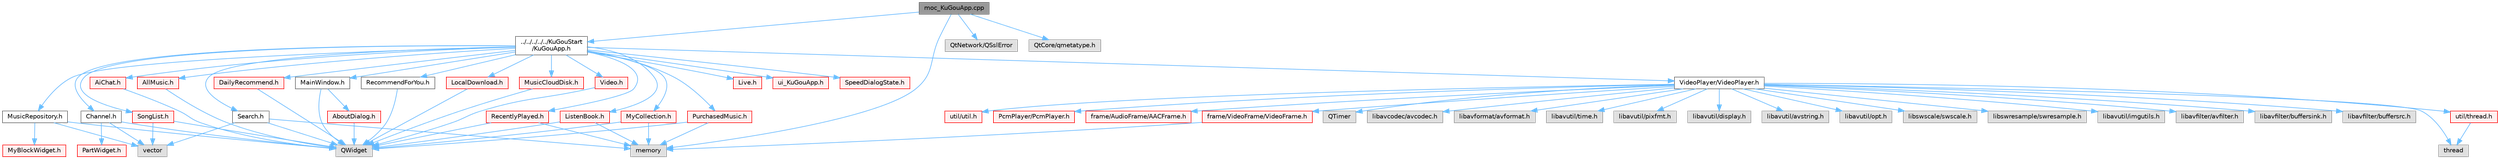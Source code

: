 digraph "moc_KuGouApp.cpp"
{
 // LATEX_PDF_SIZE
  bgcolor="transparent";
  edge [fontname=Helvetica,fontsize=10,labelfontname=Helvetica,labelfontsize=10];
  node [fontname=Helvetica,fontsize=10,shape=box,height=0.2,width=0.4];
  Node1 [id="Node000001",label="moc_KuGouApp.cpp",height=0.2,width=0.4,color="gray40", fillcolor="grey60", style="filled", fontcolor="black",tooltip=" "];
  Node1 -> Node2 [id="edge1_Node000001_Node000002",color="steelblue1",style="solid",tooltip=" "];
  Node2 [id="Node000002",label="../../../../../KuGouStart\l/KuGouApp.h",height=0.2,width=0.4,color="grey40", fillcolor="white", style="filled",URL="$_ku_gou_app_8h.html",tooltip="酷狗音乐应用主窗口的头文件，定义 KuGouApp 类"];
  Node2 -> Node3 [id="edge2_Node000002_Node000003",color="steelblue1",style="solid",tooltip=" "];
  Node3 [id="Node000003",label="MainWindow.h",height=0.2,width=0.4,color="grey40", fillcolor="white", style="filled",URL="$_main_window_8h.html",tooltip="定义 MainWindow 类，提供主窗口功能和交互"];
  Node3 -> Node4 [id="edge3_Node000003_Node000004",color="steelblue1",style="solid",tooltip=" "];
  Node4 [id="Node000004",label="QWidget",height=0.2,width=0.4,color="grey60", fillcolor="#E0E0E0", style="filled",tooltip=" "];
  Node3 -> Node5 [id="edge4_Node000003_Node000005",color="steelblue1",style="solid",tooltip=" "];
  Node5 [id="Node000005",label="AboutDialog.h",height=0.2,width=0.4,color="red", fillcolor="#FFF0F0", style="filled",URL="$_about_dialog_8h.html",tooltip="定义 AboutDialog 类，提供关于对话框功能"];
  Node5 -> Node4 [id="edge5_Node000005_Node000004",color="steelblue1",style="solid",tooltip=" "];
  Node2 -> Node9 [id="edge6_Node000002_Node000009",color="steelblue1",style="solid",tooltip=" "];
  Node9 [id="Node000009",label="VideoPlayer/VideoPlayer.h",height=0.2,width=0.4,color="grey40", fillcolor="white", style="filled",URL="$_video_player_8h.html",tooltip=" "];
  Node9 -> Node10 [id="edge7_Node000009_Node000010",color="steelblue1",style="solid",tooltip=" "];
  Node10 [id="Node000010",label="QTimer",height=0.2,width=0.4,color="grey60", fillcolor="#E0E0E0", style="filled",tooltip=" "];
  Node9 -> Node11 [id="edge8_Node000009_Node000011",color="steelblue1",style="solid",tooltip=" "];
  Node11 [id="Node000011",label="thread",height=0.2,width=0.4,color="grey60", fillcolor="#E0E0E0", style="filled",tooltip=" "];
  Node9 -> Node12 [id="edge9_Node000009_Node000012",color="steelblue1",style="solid",tooltip=" "];
  Node12 [id="Node000012",label="libavcodec/avcodec.h",height=0.2,width=0.4,color="grey60", fillcolor="#E0E0E0", style="filled",tooltip=" "];
  Node9 -> Node13 [id="edge10_Node000009_Node000013",color="steelblue1",style="solid",tooltip=" "];
  Node13 [id="Node000013",label="libavformat/avformat.h",height=0.2,width=0.4,color="grey60", fillcolor="#E0E0E0", style="filled",tooltip=" "];
  Node9 -> Node14 [id="edge11_Node000009_Node000014",color="steelblue1",style="solid",tooltip=" "];
  Node14 [id="Node000014",label="libavutil/time.h",height=0.2,width=0.4,color="grey60", fillcolor="#E0E0E0", style="filled",tooltip=" "];
  Node9 -> Node15 [id="edge12_Node000009_Node000015",color="steelblue1",style="solid",tooltip=" "];
  Node15 [id="Node000015",label="libavutil/pixfmt.h",height=0.2,width=0.4,color="grey60", fillcolor="#E0E0E0", style="filled",tooltip=" "];
  Node9 -> Node16 [id="edge13_Node000009_Node000016",color="steelblue1",style="solid",tooltip=" "];
  Node16 [id="Node000016",label="libavutil/display.h",height=0.2,width=0.4,color="grey60", fillcolor="#E0E0E0", style="filled",tooltip=" "];
  Node9 -> Node17 [id="edge14_Node000009_Node000017",color="steelblue1",style="solid",tooltip=" "];
  Node17 [id="Node000017",label="libavutil/avstring.h",height=0.2,width=0.4,color="grey60", fillcolor="#E0E0E0", style="filled",tooltip=" "];
  Node9 -> Node18 [id="edge15_Node000009_Node000018",color="steelblue1",style="solid",tooltip=" "];
  Node18 [id="Node000018",label="libavutil/opt.h",height=0.2,width=0.4,color="grey60", fillcolor="#E0E0E0", style="filled",tooltip=" "];
  Node9 -> Node19 [id="edge16_Node000009_Node000019",color="steelblue1",style="solid",tooltip=" "];
  Node19 [id="Node000019",label="libswscale/swscale.h",height=0.2,width=0.4,color="grey60", fillcolor="#E0E0E0", style="filled",tooltip=" "];
  Node9 -> Node20 [id="edge17_Node000009_Node000020",color="steelblue1",style="solid",tooltip=" "];
  Node20 [id="Node000020",label="libswresample/swresample.h",height=0.2,width=0.4,color="grey60", fillcolor="#E0E0E0", style="filled",tooltip=" "];
  Node9 -> Node21 [id="edge18_Node000009_Node000021",color="steelblue1",style="solid",tooltip=" "];
  Node21 [id="Node000021",label="libavutil/imgutils.h",height=0.2,width=0.4,color="grey60", fillcolor="#E0E0E0", style="filled",tooltip=" "];
  Node9 -> Node22 [id="edge19_Node000009_Node000022",color="steelblue1",style="solid",tooltip=" "];
  Node22 [id="Node000022",label="libavfilter/avfilter.h",height=0.2,width=0.4,color="grey60", fillcolor="#E0E0E0", style="filled",tooltip=" "];
  Node9 -> Node23 [id="edge20_Node000009_Node000023",color="steelblue1",style="solid",tooltip=" "];
  Node23 [id="Node000023",label="libavfilter/buffersink.h",height=0.2,width=0.4,color="grey60", fillcolor="#E0E0E0", style="filled",tooltip=" "];
  Node9 -> Node24 [id="edge21_Node000009_Node000024",color="steelblue1",style="solid",tooltip=" "];
  Node24 [id="Node000024",label="libavfilter/buffersrc.h",height=0.2,width=0.4,color="grey60", fillcolor="#E0E0E0", style="filled",tooltip=" "];
  Node9 -> Node25 [id="edge22_Node000009_Node000025",color="steelblue1",style="solid",tooltip=" "];
  Node25 [id="Node000025",label="util/util.h",height=0.2,width=0.4,color="red", fillcolor="#FFF0F0", style="filled",URL="$util_8h.html",tooltip=" "];
  Node9 -> Node31 [id="edge23_Node000009_Node000031",color="steelblue1",style="solid",tooltip=" "];
  Node31 [id="Node000031",label="util/thread.h",height=0.2,width=0.4,color="red", fillcolor="#FFF0F0", style="filled",URL="$thread_8h.html",tooltip=" "];
  Node31 -> Node11 [id="edge24_Node000031_Node000011",color="steelblue1",style="solid",tooltip=" "];
  Node9 -> Node36 [id="edge25_Node000009_Node000036",color="steelblue1",style="solid",tooltip=" "];
  Node36 [id="Node000036",label="PcmPlayer/PcmPlayer.h",height=0.2,width=0.4,color="red", fillcolor="#FFF0F0", style="filled",URL="$_pcm_player_8h.html",tooltip=" "];
  Node9 -> Node41 [id="edge26_Node000009_Node000041",color="steelblue1",style="solid",tooltip=" "];
  Node41 [id="Node000041",label="frame/AudioFrame/AACFrame.h",height=0.2,width=0.4,color="red", fillcolor="#FFF0F0", style="filled",URL="$_a_a_c_frame_8h.html",tooltip=" "];
  Node9 -> Node42 [id="edge27_Node000009_Node000042",color="steelblue1",style="solid",tooltip=" "];
  Node42 [id="Node000042",label="frame/VideoFrame/VideoFrame.h",height=0.2,width=0.4,color="red", fillcolor="#FFF0F0", style="filled",URL="$_video_frame_8h.html",tooltip=" "];
  Node42 -> Node43 [id="edge28_Node000042_Node000043",color="steelblue1",style="solid",tooltip=" "];
  Node43 [id="Node000043",label="memory",height=0.2,width=0.4,color="grey60", fillcolor="#E0E0E0", style="filled",tooltip=" "];
  Node2 -> Node50 [id="edge29_Node000002_Node000050",color="steelblue1",style="solid",tooltip=" "];
  Node50 [id="Node000050",label="RecommendForYou.h",height=0.2,width=0.4,color="grey40", fillcolor="white", style="filled",URL="$_recommend_for_you_8h.html",tooltip="推荐界面类的头文件，定义 RecommendForYou 类"];
  Node50 -> Node4 [id="edge30_Node000050_Node000004",color="steelblue1",style="solid",tooltip=" "];
  Node2 -> Node51 [id="edge31_Node000002_Node000051",color="steelblue1",style="solid",tooltip=" "];
  Node51 [id="Node000051",label="MusicRepository.h",height=0.2,width=0.4,color="grey40", fillcolor="white", style="filled",URL="$_music_repository_8h.html",tooltip="定义 MusicRepository 类，管理音乐仓库（歌曲和视频）界面"];
  Node51 -> Node52 [id="edge32_Node000051_Node000052",color="steelblue1",style="solid",tooltip=" "];
  Node52 [id="Node000052",label="MyBlockWidget.h",height=0.2,width=0.4,color="red", fillcolor="#FFF0F0", style="filled",URL="$_my_block_widget_8h.html",tooltip="定义 MyBlockWidget 类，提供块状控件功能"];
  Node51 -> Node4 [id="edge33_Node000051_Node000004",color="steelblue1",style="solid",tooltip=" "];
  Node51 -> Node54 [id="edge34_Node000051_Node000054",color="steelblue1",style="solid",tooltip=" "];
  Node54 [id="Node000054",label="vector",height=0.2,width=0.4,color="grey60", fillcolor="#E0E0E0", style="filled",tooltip=" "];
  Node2 -> Node55 [id="edge35_Node000002_Node000055",color="steelblue1",style="solid",tooltip=" "];
  Node55 [id="Node000055",label="Channel.h",height=0.2,width=0.4,color="grey40", fillcolor="white", style="filled",URL="$_channel_8h.html",tooltip="定义 Channel 类，提供音乐频道主界面"];
  Node55 -> Node56 [id="edge36_Node000055_Node000056",color="steelblue1",style="solid",tooltip=" "];
  Node56 [id="Node000056",label="PartWidget.h",height=0.2,width=0.4,color="red", fillcolor="#FFF0F0", style="filled",URL="$_part_widget_8h.html",tooltip="定义 PartWidget 类，提供频道分区界面"];
  Node55 -> Node4 [id="edge37_Node000055_Node000004",color="steelblue1",style="solid",tooltip=" "];
  Node55 -> Node54 [id="edge38_Node000055_Node000054",color="steelblue1",style="solid",tooltip=" "];
  Node2 -> Node129 [id="edge39_Node000002_Node000129",color="steelblue1",style="solid",tooltip=" "];
  Node129 [id="Node000129",label="Video.h",height=0.2,width=0.4,color="red", fillcolor="#FFF0F0", style="filled",URL="$_video_8h.html",tooltip="定义 Video 类，提供视频界面管理"];
  Node129 -> Node4 [id="edge40_Node000129_Node000004",color="steelblue1",style="solid",tooltip=" "];
  Node2 -> Node137 [id="edge41_Node000002_Node000137",color="steelblue1",style="solid",tooltip=" "];
  Node137 [id="Node000137",label="Live.h",height=0.2,width=0.4,color="red", fillcolor="#FFF0F0", style="filled",URL="$_live_8h.html",tooltip="定义 Live 类，提供直播主界面"];
  Node2 -> Node141 [id="edge42_Node000002_Node000141",color="steelblue1",style="solid",tooltip=" "];
  Node141 [id="Node000141",label="AiChat.h",height=0.2,width=0.4,color="red", fillcolor="#FFF0F0", style="filled",URL="$_ai_chat_8h.html",tooltip="定义 AiChat 类，提供 AI 聊天界面"];
  Node141 -> Node4 [id="edge43_Node000141_Node000004",color="steelblue1",style="solid",tooltip=" "];
  Node2 -> Node145 [id="edge44_Node000002_Node000145",color="steelblue1",style="solid",tooltip=" "];
  Node145 [id="Node000145",label="SongList.h",height=0.2,width=0.4,color="red", fillcolor="#FFF0F0", style="filled",URL="$_song_list_8h.html",tooltip="歌曲列表界面的头文件，定义 SongList 类"];
  Node145 -> Node4 [id="edge45_Node000145_Node000004",color="steelblue1",style="solid",tooltip=" "];
  Node145 -> Node54 [id="edge46_Node000145_Node000054",color="steelblue1",style="solid",tooltip=" "];
  Node2 -> Node152 [id="edge47_Node000002_Node000152",color="steelblue1",style="solid",tooltip=" "];
  Node152 [id="Node000152",label="DailyRecommend.h",height=0.2,width=0.4,color="red", fillcolor="#FFF0F0", style="filled",URL="$_daily_recommend_8h.html",tooltip="定义 DailyRecommend 类，提供每日推荐界面"];
  Node152 -> Node4 [id="edge48_Node000152_Node000004",color="steelblue1",style="solid",tooltip=" "];
  Node2 -> Node158 [id="edge49_Node000002_Node000158",color="steelblue1",style="solid",tooltip=" "];
  Node158 [id="Node000158",label="MyCollection.h",height=0.2,width=0.4,color="red", fillcolor="#FFF0F0", style="filled",URL="$_my_collection_8h.html",tooltip="定义 MyCollection 类，管理收藏界面"];
  Node158 -> Node4 [id="edge50_Node000158_Node000004",color="steelblue1",style="solid",tooltip=" "];
  Node158 -> Node43 [id="edge51_Node000158_Node000043",color="steelblue1",style="solid",tooltip=" "];
  Node2 -> Node167 [id="edge52_Node000002_Node000167",color="steelblue1",style="solid",tooltip=" "];
  Node167 [id="Node000167",label="LocalDownload.h",height=0.2,width=0.4,color="red", fillcolor="#FFF0F0", style="filled",URL="$_local_download_8h.html",tooltip="定义 LocalDownload 类，管理本地歌曲、已下载歌曲、已下载视频和正在下载界面"];
  Node167 -> Node4 [id="edge53_Node000167_Node000004",color="steelblue1",style="solid",tooltip=" "];
  Node2 -> Node178 [id="edge54_Node000002_Node000178",color="steelblue1",style="solid",tooltip=" "];
  Node178 [id="Node000178",label="MusicCloudDisk.h",height=0.2,width=0.4,color="red", fillcolor="#FFF0F0", style="filled",URL="$_music_cloud_disk_8h.html",tooltip="定义 MusicCloudDisk 类，管理云端歌曲（已上传和正在上传）界面"];
  Node178 -> Node4 [id="edge55_Node000178_Node000004",color="steelblue1",style="solid",tooltip=" "];
  Node2 -> Node181 [id="edge56_Node000002_Node000181",color="steelblue1",style="solid",tooltip=" "];
  Node181 [id="Node000181",label="PurchasedMusic.h",height=0.2,width=0.4,color="red", fillcolor="#FFF0F0", style="filled",URL="$_purchased_music_8h.html",tooltip="定义 PurchasedMusic 类，管理付费音乐界面"];
  Node181 -> Node4 [id="edge57_Node000181_Node000004",color="steelblue1",style="solid",tooltip=" "];
  Node181 -> Node43 [id="edge58_Node000181_Node000043",color="steelblue1",style="solid",tooltip=" "];
  Node2 -> Node186 [id="edge59_Node000002_Node000186",color="steelblue1",style="solid",tooltip=" "];
  Node186 [id="Node000186",label="RecentlyPlayed.h",height=0.2,width=0.4,color="red", fillcolor="#FFF0F0", style="filled",URL="$_recently_played_8h.html",tooltip="定义 RecentlyPlayed 类，管理最近播放界面"];
  Node186 -> Node4 [id="edge60_Node000186_Node000004",color="steelblue1",style="solid",tooltip=" "];
  Node186 -> Node43 [id="edge61_Node000186_Node000043",color="steelblue1",style="solid",tooltip=" "];
  Node2 -> Node192 [id="edge62_Node000002_Node000192",color="steelblue1",style="solid",tooltip=" "];
  Node192 [id="Node000192",label="AllMusic.h",height=0.2,width=0.4,color="red", fillcolor="#FFF0F0", style="filled",URL="$_all_music_8h.html",tooltip="定义 AllMusic 类，提供音乐管理界面"];
  Node192 -> Node4 [id="edge63_Node000192_Node000004",color="steelblue1",style="solid",tooltip=" "];
  Node2 -> Node200 [id="edge64_Node000002_Node000200",color="steelblue1",style="solid",tooltip=" "];
  Node200 [id="Node000200",label="ListenBook.h",height=0.2,width=0.4,color="red", fillcolor="#FFF0F0", style="filled",URL="$_listen_book_8h.html",tooltip="定义 ListenBook 类，提供听书主界面"];
  Node200 -> Node4 [id="edge65_Node000200_Node000004",color="steelblue1",style="solid",tooltip=" "];
  Node200 -> Node43 [id="edge66_Node000200_Node000043",color="steelblue1",style="solid",tooltip=" "];
  Node2 -> Node213 [id="edge67_Node000002_Node000213",color="steelblue1",style="solid",tooltip=" "];
  Node213 [id="Node000213",label="Search.h",height=0.2,width=0.4,color="grey40", fillcolor="white", style="filled",URL="$_search_8h.html",tooltip="搜索界面类的头文件，定义 Search 类"];
  Node213 -> Node4 [id="edge68_Node000213_Node000004",color="steelblue1",style="solid",tooltip=" "];
  Node213 -> Node43 [id="edge69_Node000213_Node000043",color="steelblue1",style="solid",tooltip=" "];
  Node213 -> Node54 [id="edge70_Node000213_Node000054",color="steelblue1",style="solid",tooltip=" "];
  Node2 -> Node214 [id="edge71_Node000002_Node000214",color="steelblue1",style="solid",tooltip=" "];
  Node214 [id="Node000214",label="ui_KuGouApp.h",height=0.2,width=0.4,color="red", fillcolor="#FFF0F0", style="filled",URL="$ui___ku_gou_app_8h.html",tooltip=" "];
  Node2 -> Node245 [id="edge72_Node000002_Node000245",color="steelblue1",style="solid",tooltip=" "];
  Node245 [id="Node000245",label="SpeedDialogState.h",height=0.2,width=0.4,color="red", fillcolor="#FFF0F0", style="filled",URL="$_speed_dialog_state_8h.html",tooltip="定义 SpeedDialogState 类，用于管理弹窗状态"];
  Node1 -> Node247 [id="edge73_Node000001_Node000247",color="steelblue1",style="solid",tooltip=" "];
  Node247 [id="Node000247",label="QtNetwork/QSslError",height=0.2,width=0.4,color="grey60", fillcolor="#E0E0E0", style="filled",tooltip=" "];
  Node1 -> Node248 [id="edge74_Node000001_Node000248",color="steelblue1",style="solid",tooltip=" "];
  Node248 [id="Node000248",label="QtCore/qmetatype.h",height=0.2,width=0.4,color="grey60", fillcolor="#E0E0E0", style="filled",tooltip=" "];
  Node1 -> Node43 [id="edge75_Node000001_Node000043",color="steelblue1",style="solid",tooltip=" "];
}
